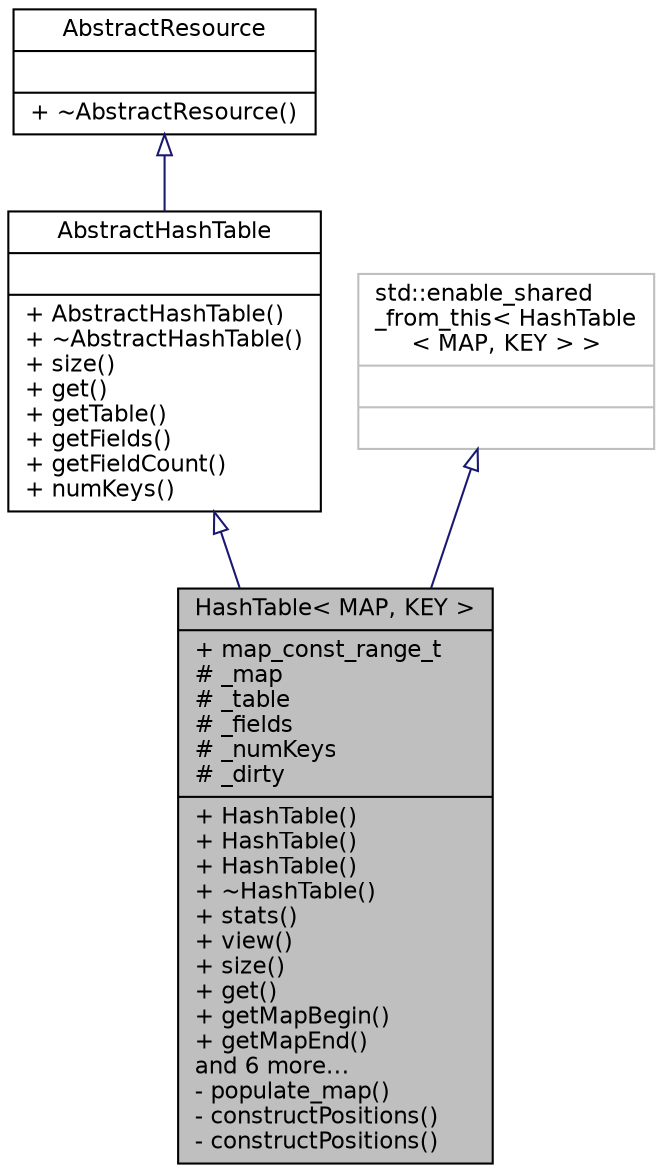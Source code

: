 digraph "HashTable&lt; MAP, KEY &gt;"
{
  edge [fontname="Helvetica",fontsize="11",labelfontname="Helvetica",labelfontsize="11"];
  node [fontname="Helvetica",fontsize="11",shape=record];
  Node1 [label="{HashTable\< MAP, KEY \>\n|+ map_const_range_t\l# _map\l# _table\l# _fields\l# _numKeys\l# _dirty\l|+ HashTable()\l+ HashTable()\l+ HashTable()\l+ ~HashTable()\l+ stats()\l+ view()\l+ size()\l+ get()\l+ getMapBegin()\l+ getMapEnd()\land 6 more...\l- populate_map()\l- constructPositions()\l- constructPositions()\l}",height=0.2,width=0.4,color="black", fillcolor="grey75", style="filled" fontcolor="black"];
  Node2 -> Node1 [dir="back",color="midnightblue",fontsize="11",style="solid",arrowtail="onormal",fontname="Helvetica"];
  Node2 [label="{AbstractHashTable\n||+ AbstractHashTable()\l+ ~AbstractHashTable()\l+ size()\l+ get()\l+ getTable()\l+ getFields()\l+ getFieldCount()\l+ numKeys()\l}",height=0.2,width=0.4,color="black", fillcolor="white", style="filled",URL="$class_abstract_hash_table.html",tooltip="HashTable that maps table cells&#39; hashed values of arbitrary columns to their rows."];
  Node3 -> Node2 [dir="back",color="midnightblue",fontsize="11",style="solid",arrowtail="onormal",fontname="Helvetica"];
  Node3 [label="{AbstractResource\n||+ ~AbstractResource()\l}",height=0.2,width=0.4,color="black", fillcolor="white", style="filled",URL="$class_abstract_resource.html"];
  Node4 -> Node1 [dir="back",color="midnightblue",fontsize="11",style="solid",arrowtail="onormal",fontname="Helvetica"];
  Node4 [label="{std::enable_shared\l_from_this\< HashTable\l\< MAP, KEY \> \>\n||}",height=0.2,width=0.4,color="grey75", fillcolor="white", style="filled"];
}
